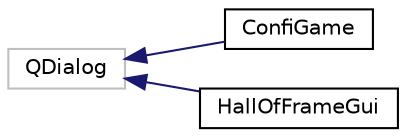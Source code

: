 digraph "Graphical Class Hierarchy"
{
  edge [fontname="Helvetica",fontsize="10",labelfontname="Helvetica",labelfontsize="10"];
  node [fontname="Helvetica",fontsize="10",shape=record];
  rankdir="LR";
  Node40 [label="QDialog",height=0.2,width=0.4,color="grey75", fillcolor="white", style="filled"];
  Node40 -> Node0 [dir="back",color="midnightblue",fontsize="10",style="solid",fontname="Helvetica"];
  Node0 [label="ConfiGame",height=0.2,width=0.4,color="black", fillcolor="white", style="filled",URL="$class_confi_game.html",tooltip="The ConfiGame class. "];
  Node40 -> Node42 [dir="back",color="midnightblue",fontsize="10",style="solid",fontname="Helvetica"];
  Node42 [label="HallOfFrameGui",height=0.2,width=0.4,color="black", fillcolor="white", style="filled",URL="$class_hall_of_frame_gui.html"];
}
